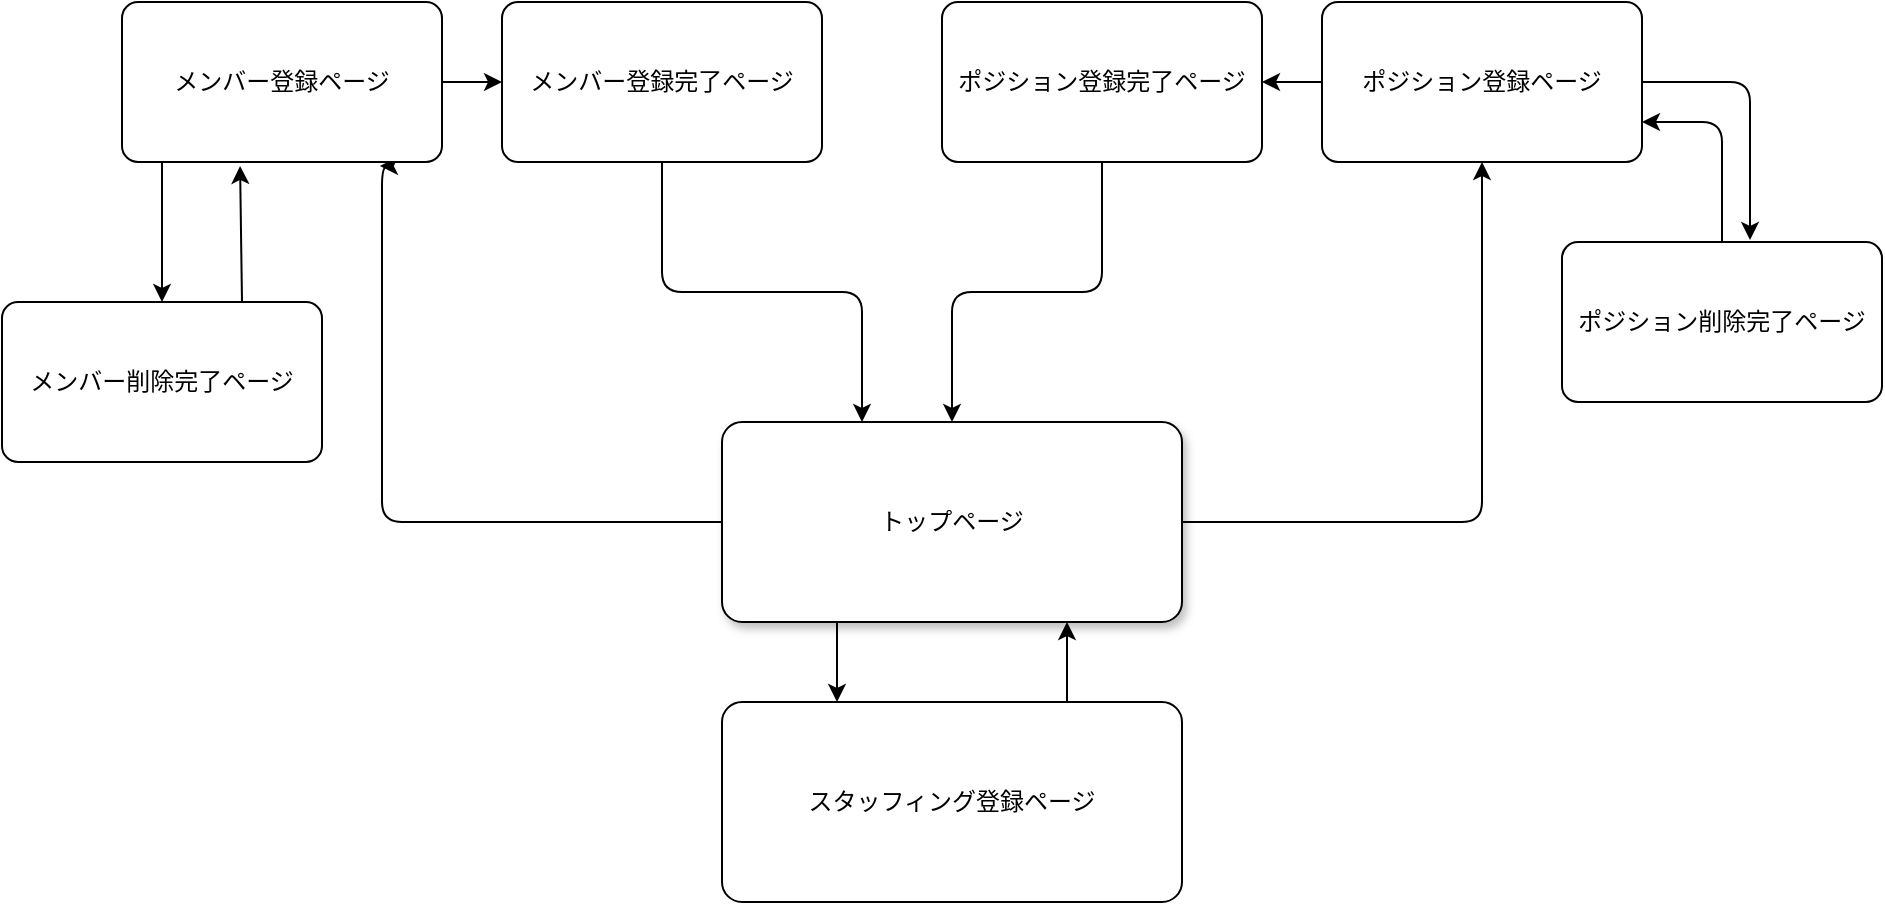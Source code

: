 <mxfile>
    <diagram id="_C95iBAj3MDxY9wLROZA" name="画面遷移図">
        <mxGraphModel dx="1803" dy="232" grid="1" gridSize="10" guides="1" tooltips="1" connect="1" arrows="1" fold="1" page="1" pageScale="1" pageWidth="827" pageHeight="1169" math="0" shadow="0">
            <root>
                <mxCell id="0"/>
                <mxCell id="1" parent="0"/>
                <mxCell id="sVw_fEMtVUgnxds5eYEe-5" value="トップページ" style="rounded=1;arcSize=10;whiteSpace=wrap;html=1;align=center;shadow=1;" parent="1" vertex="1">
                    <mxGeometry x="320" y="260" width="230" height="100" as="geometry"/>
                </mxCell>
                <mxCell id="sVw_fEMtVUgnxds5eYEe-11" style="edgeStyle=orthogonalEdgeStyle;html=1;startArrow=none;startFill=0;endArrow=classic;endFill=1;entryX=0.806;entryY=1.025;entryDx=0;entryDy=0;entryPerimeter=0;" parent="1" source="sVw_fEMtVUgnxds5eYEe-5" target="sVw_fEMtVUgnxds5eYEe-6" edge="1">
                    <mxGeometry relative="1" as="geometry">
                        <mxPoint x="110" y="160" as="targetPoint"/>
                        <Array as="points">
                            <mxPoint x="150" y="310"/>
                        </Array>
                    </mxGeometry>
                </mxCell>
                <mxCell id="sVw_fEMtVUgnxds5eYEe-12" style="edgeStyle=orthogonalEdgeStyle;html=1;entryX=0.5;entryY=1;entryDx=0;entryDy=0;startArrow=none;startFill=0;endArrow=classic;endFill=1;" parent="1" source="sVw_fEMtVUgnxds5eYEe-5" target="sVw_fEMtVUgnxds5eYEe-7" edge="1">
                    <mxGeometry relative="1" as="geometry"/>
                </mxCell>
                <mxCell id="sVw_fEMtVUgnxds5eYEe-31" style="edgeStyle=orthogonalEdgeStyle;html=1;startArrow=none;startFill=0;endArrow=classic;endFill=1;exitX=0.25;exitY=1;exitDx=0;exitDy=0;entryX=0.25;entryY=0;entryDx=0;entryDy=0;" parent="1" source="sVw_fEMtVUgnxds5eYEe-5" target="sVw_fEMtVUgnxds5eYEe-30" edge="1">
                    <mxGeometry relative="1" as="geometry"/>
                </mxCell>
                <mxCell id="sVw_fEMtVUgnxds5eYEe-13" value="" style="edgeStyle=orthogonalEdgeStyle;html=1;startArrow=none;startFill=0;endArrow=classic;endFill=1;" parent="1" source="sVw_fEMtVUgnxds5eYEe-6" target="sVw_fEMtVUgnxds5eYEe-10" edge="1">
                    <mxGeometry relative="1" as="geometry"/>
                </mxCell>
                <mxCell id="sVw_fEMtVUgnxds5eYEe-24" style="edgeStyle=orthogonalEdgeStyle;html=1;entryX=0.5;entryY=0;entryDx=0;entryDy=0;startArrow=none;startFill=0;endArrow=classic;endFill=1;" parent="1" edge="1">
                    <mxGeometry relative="1" as="geometry">
                        <mxPoint x="40" y="120" as="sourcePoint"/>
                        <mxPoint x="40" y="200" as="targetPoint"/>
                    </mxGeometry>
                </mxCell>
                <mxCell id="sVw_fEMtVUgnxds5eYEe-6" value="メンバー登録ページ" style="rounded=1;arcSize=10;whiteSpace=wrap;html=1;align=center;" parent="1" vertex="1">
                    <mxGeometry x="20" y="50" width="160" height="80" as="geometry"/>
                </mxCell>
                <mxCell id="sVw_fEMtVUgnxds5eYEe-15" value="" style="edgeStyle=orthogonalEdgeStyle;html=1;startArrow=none;startFill=0;endArrow=classic;endFill=1;" parent="1" source="sVw_fEMtVUgnxds5eYEe-7" target="sVw_fEMtVUgnxds5eYEe-9" edge="1">
                    <mxGeometry relative="1" as="geometry"/>
                </mxCell>
                <mxCell id="sVw_fEMtVUgnxds5eYEe-27" style="edgeStyle=orthogonalEdgeStyle;html=1;entryX=0.644;entryY=-0.012;entryDx=0;entryDy=0;entryPerimeter=0;startArrow=none;startFill=0;endArrow=classic;endFill=1;" parent="1" source="sVw_fEMtVUgnxds5eYEe-7" edge="1">
                    <mxGeometry relative="1" as="geometry">
                        <Array as="points">
                            <mxPoint x="834" y="90"/>
                        </Array>
                        <mxPoint x="833.04" y="169.04" as="targetPoint"/>
                    </mxGeometry>
                </mxCell>
                <mxCell id="sVw_fEMtVUgnxds5eYEe-7" value="ポジション登録ページ" style="rounded=1;arcSize=10;whiteSpace=wrap;html=1;align=center;" parent="1" vertex="1">
                    <mxGeometry x="620" y="50" width="160" height="80" as="geometry"/>
                </mxCell>
                <mxCell id="sVw_fEMtVUgnxds5eYEe-16" style="edgeStyle=orthogonalEdgeStyle;html=1;entryX=0.5;entryY=0;entryDx=0;entryDy=0;startArrow=none;startFill=0;endArrow=classic;endFill=1;" parent="1" source="sVw_fEMtVUgnxds5eYEe-9" target="sVw_fEMtVUgnxds5eYEe-5" edge="1">
                    <mxGeometry relative="1" as="geometry"/>
                </mxCell>
                <mxCell id="sVw_fEMtVUgnxds5eYEe-9" value="ポジション登録完了ページ" style="rounded=1;arcSize=10;whiteSpace=wrap;html=1;align=center;" parent="1" vertex="1">
                    <mxGeometry x="430" y="50" width="160" height="80" as="geometry"/>
                </mxCell>
                <mxCell id="sVw_fEMtVUgnxds5eYEe-14" style="edgeStyle=orthogonalEdgeStyle;html=1;startArrow=none;startFill=0;endArrow=classic;endFill=1;" parent="1" source="sVw_fEMtVUgnxds5eYEe-10" edge="1">
                    <mxGeometry relative="1" as="geometry">
                        <mxPoint x="390" y="260" as="targetPoint"/>
                        <Array as="points">
                            <mxPoint x="290" y="195"/>
                            <mxPoint x="390" y="195"/>
                            <mxPoint x="390" y="260"/>
                        </Array>
                    </mxGeometry>
                </mxCell>
                <mxCell id="sVw_fEMtVUgnxds5eYEe-10" value="メンバー登録完了ページ" style="rounded=1;arcSize=10;whiteSpace=wrap;html=1;align=center;" parent="1" vertex="1">
                    <mxGeometry x="210" y="50" width="160" height="80" as="geometry"/>
                </mxCell>
                <mxCell id="gXrc9mY_YsoAtV-32mbv-1" style="edgeStyle=none;html=1;entryX=1;entryY=0.75;entryDx=0;entryDy=0;" edge="1" parent="1" source="sVw_fEMtVUgnxds5eYEe-21" target="sVw_fEMtVUgnxds5eYEe-7">
                    <mxGeometry relative="1" as="geometry">
                        <Array as="points">
                            <mxPoint x="820" y="110"/>
                        </Array>
                    </mxGeometry>
                </mxCell>
                <mxCell id="sVw_fEMtVUgnxds5eYEe-21" value="ポジション削除完了ページ" style="rounded=1;arcSize=10;whiteSpace=wrap;html=1;align=center;" parent="1" vertex="1">
                    <mxGeometry x="740" y="170" width="160" height="80" as="geometry"/>
                </mxCell>
                <mxCell id="gXrc9mY_YsoAtV-32mbv-2" style="edgeStyle=none;html=1;exitX=0.75;exitY=0;exitDx=0;exitDy=0;entryX=0.369;entryY=1.025;entryDx=0;entryDy=0;entryPerimeter=0;" edge="1" parent="1" source="sVw_fEMtVUgnxds5eYEe-23" target="sVw_fEMtVUgnxds5eYEe-6">
                    <mxGeometry relative="1" as="geometry"/>
                </mxCell>
                <mxCell id="sVw_fEMtVUgnxds5eYEe-23" value="メンバー削除完了ページ" style="rounded=1;arcSize=10;whiteSpace=wrap;html=1;align=center;" parent="1" vertex="1">
                    <mxGeometry x="-40" y="200" width="160" height="80" as="geometry"/>
                </mxCell>
                <mxCell id="sVw_fEMtVUgnxds5eYEe-33" style="edgeStyle=orthogonalEdgeStyle;html=1;entryX=0.75;entryY=1;entryDx=0;entryDy=0;startArrow=none;startFill=0;endArrow=classic;endFill=1;exitX=0.75;exitY=0;exitDx=0;exitDy=0;" parent="1" source="sVw_fEMtVUgnxds5eYEe-30" target="sVw_fEMtVUgnxds5eYEe-5" edge="1">
                    <mxGeometry relative="1" as="geometry"/>
                </mxCell>
                <mxCell id="sVw_fEMtVUgnxds5eYEe-30" value="スタッフィング登録ページ" style="rounded=1;arcSize=10;whiteSpace=wrap;html=1;align=center;" parent="1" vertex="1">
                    <mxGeometry x="320" y="400" width="230" height="100" as="geometry"/>
                </mxCell>
            </root>
        </mxGraphModel>
    </diagram>
    <diagram id="xmbvvvgucfYSpMsHC7Mf" name="DB設計図">
        <mxGraphModel dx="976" dy="232" grid="1" gridSize="10" guides="1" tooltips="1" connect="1" arrows="1" fold="1" page="1" pageScale="1" pageWidth="827" pageHeight="1169" math="0" shadow="0">
            <root>
                <mxCell id="0"/>
                <mxCell id="1" parent="0"/>
                <mxCell id="2" value="members" style="swimlane;fontStyle=0;childLayout=stackLayout;horizontal=1;startSize=26;horizontalStack=0;resizeParent=1;resizeParentMax=0;resizeLast=0;collapsible=1;marginBottom=0;align=center;fontSize=14;" parent="1" vertex="1">
                    <mxGeometry x="30" y="50" width="270" height="56" as="geometry">
                        <mxRectangle x="30" y="50" width="90" height="30" as="alternateBounds"/>
                    </mxGeometry>
                </mxCell>
                <mxCell id="3" value="name(string型, not null)&#10; " style="text;strokeColor=none;fillColor=none;spacingLeft=4;spacingRight=4;overflow=hidden;rotatable=0;points=[[0,0.5],[1,0.5]];portConstraint=eastwest;fontSize=12;" parent="2" vertex="1">
                    <mxGeometry y="26" width="270" height="30" as="geometry"/>
                </mxCell>
                <mxCell id="bd3aJH8mzS9-JME_NRHw-9" value="positions" style="swimlane;fontStyle=0;childLayout=stackLayout;horizontal=1;startSize=26;horizontalStack=0;resizeParent=1;resizeParentMax=0;resizeLast=0;collapsible=1;marginBottom=0;align=center;fontSize=14;" parent="1" vertex="1">
                    <mxGeometry x="30" y="240" width="270" height="56" as="geometry"/>
                </mxCell>
                <mxCell id="bd3aJH8mzS9-JME_NRHw-10" value="position(string型, not null)&#10;" style="text;strokeColor=none;fillColor=none;spacingLeft=4;spacingRight=4;overflow=hidden;rotatable=0;points=[[0,0.5],[1,0.5]];portConstraint=eastwest;fontSize=12;" parent="bd3aJH8mzS9-JME_NRHw-9" vertex="1">
                    <mxGeometry y="26" width="270" height="30" as="geometry"/>
                </mxCell>
                <mxCell id="bd3aJH8mzS9-JME_NRHw-18" value="staffings" style="swimlane;fontStyle=0;childLayout=stackLayout;horizontal=1;startSize=26;horizontalStack=0;resizeParent=1;resizeParentMax=0;resizeLast=0;collapsible=1;marginBottom=0;align=center;fontSize=14;" parent="1" vertex="1">
                    <mxGeometry x="400" y="140" width="270" height="116" as="geometry"/>
                </mxCell>
                <mxCell id="bd3aJH8mzS9-JME_NRHw-19" value="member(references型, 外部キー, not null)" style="text;strokeColor=none;fillColor=none;spacingLeft=4;spacingRight=4;overflow=hidden;rotatable=0;points=[[0,0.5],[1,0.5]];portConstraint=eastwest;fontSize=12;" parent="bd3aJH8mzS9-JME_NRHw-18" vertex="1">
                    <mxGeometry y="26" width="270" height="30" as="geometry"/>
                </mxCell>
                <mxCell id="bd3aJH8mzS9-JME_NRHw-20" value="positions(references型, 外部キー, not null)" style="text;strokeColor=none;fillColor=none;spacingLeft=4;spacingRight=4;overflow=hidden;rotatable=0;points=[[0,0.5],[1,0.5]];portConstraint=eastwest;fontSize=12;" parent="bd3aJH8mzS9-JME_NRHw-18" vertex="1">
                    <mxGeometry y="56" width="270" height="30" as="geometry"/>
                </mxCell>
                <mxCell id="g24KlrAY4LzLQu30Raps-5" value="date(date型, not null)" style="text;strokeColor=none;fillColor=none;spacingLeft=4;spacingRight=4;overflow=hidden;rotatable=0;points=[[0,0.5],[1,0.5]];portConstraint=eastwest;fontSize=12;shadow=0;" vertex="1" parent="bd3aJH8mzS9-JME_NRHw-18">
                    <mxGeometry y="86" width="270" height="30" as="geometry"/>
                </mxCell>
                <mxCell id="bd3aJH8mzS9-JME_NRHw-23" style="edgeStyle=orthogonalEdgeStyle;html=1;exitX=1;exitY=0.5;exitDx=0;exitDy=0;entryX=0.381;entryY=-0.058;entryDx=0;entryDy=0;entryPerimeter=0;endArrow=ERoneToMany;endFill=0;startArrow=ERone;startFill=0;" parent="1" source="3" target="bd3aJH8mzS9-JME_NRHw-18" edge="1">
                    <mxGeometry relative="1" as="geometry">
                        <mxPoint x="500" y="90" as="targetPoint"/>
                    </mxGeometry>
                </mxCell>
                <mxCell id="bd3aJH8mzS9-JME_NRHw-24" style="edgeStyle=orthogonalEdgeStyle;html=1;endArrow=ERoneToMany;endFill=0;startArrow=ERone;startFill=0;" parent="1" source="bd3aJH8mzS9-JME_NRHw-10" edge="1">
                    <mxGeometry relative="1" as="geometry">
                        <mxPoint x="510" y="260" as="targetPoint"/>
                    </mxGeometry>
                </mxCell>
            </root>
        </mxGraphModel>
    </diagram>
</mxfile>